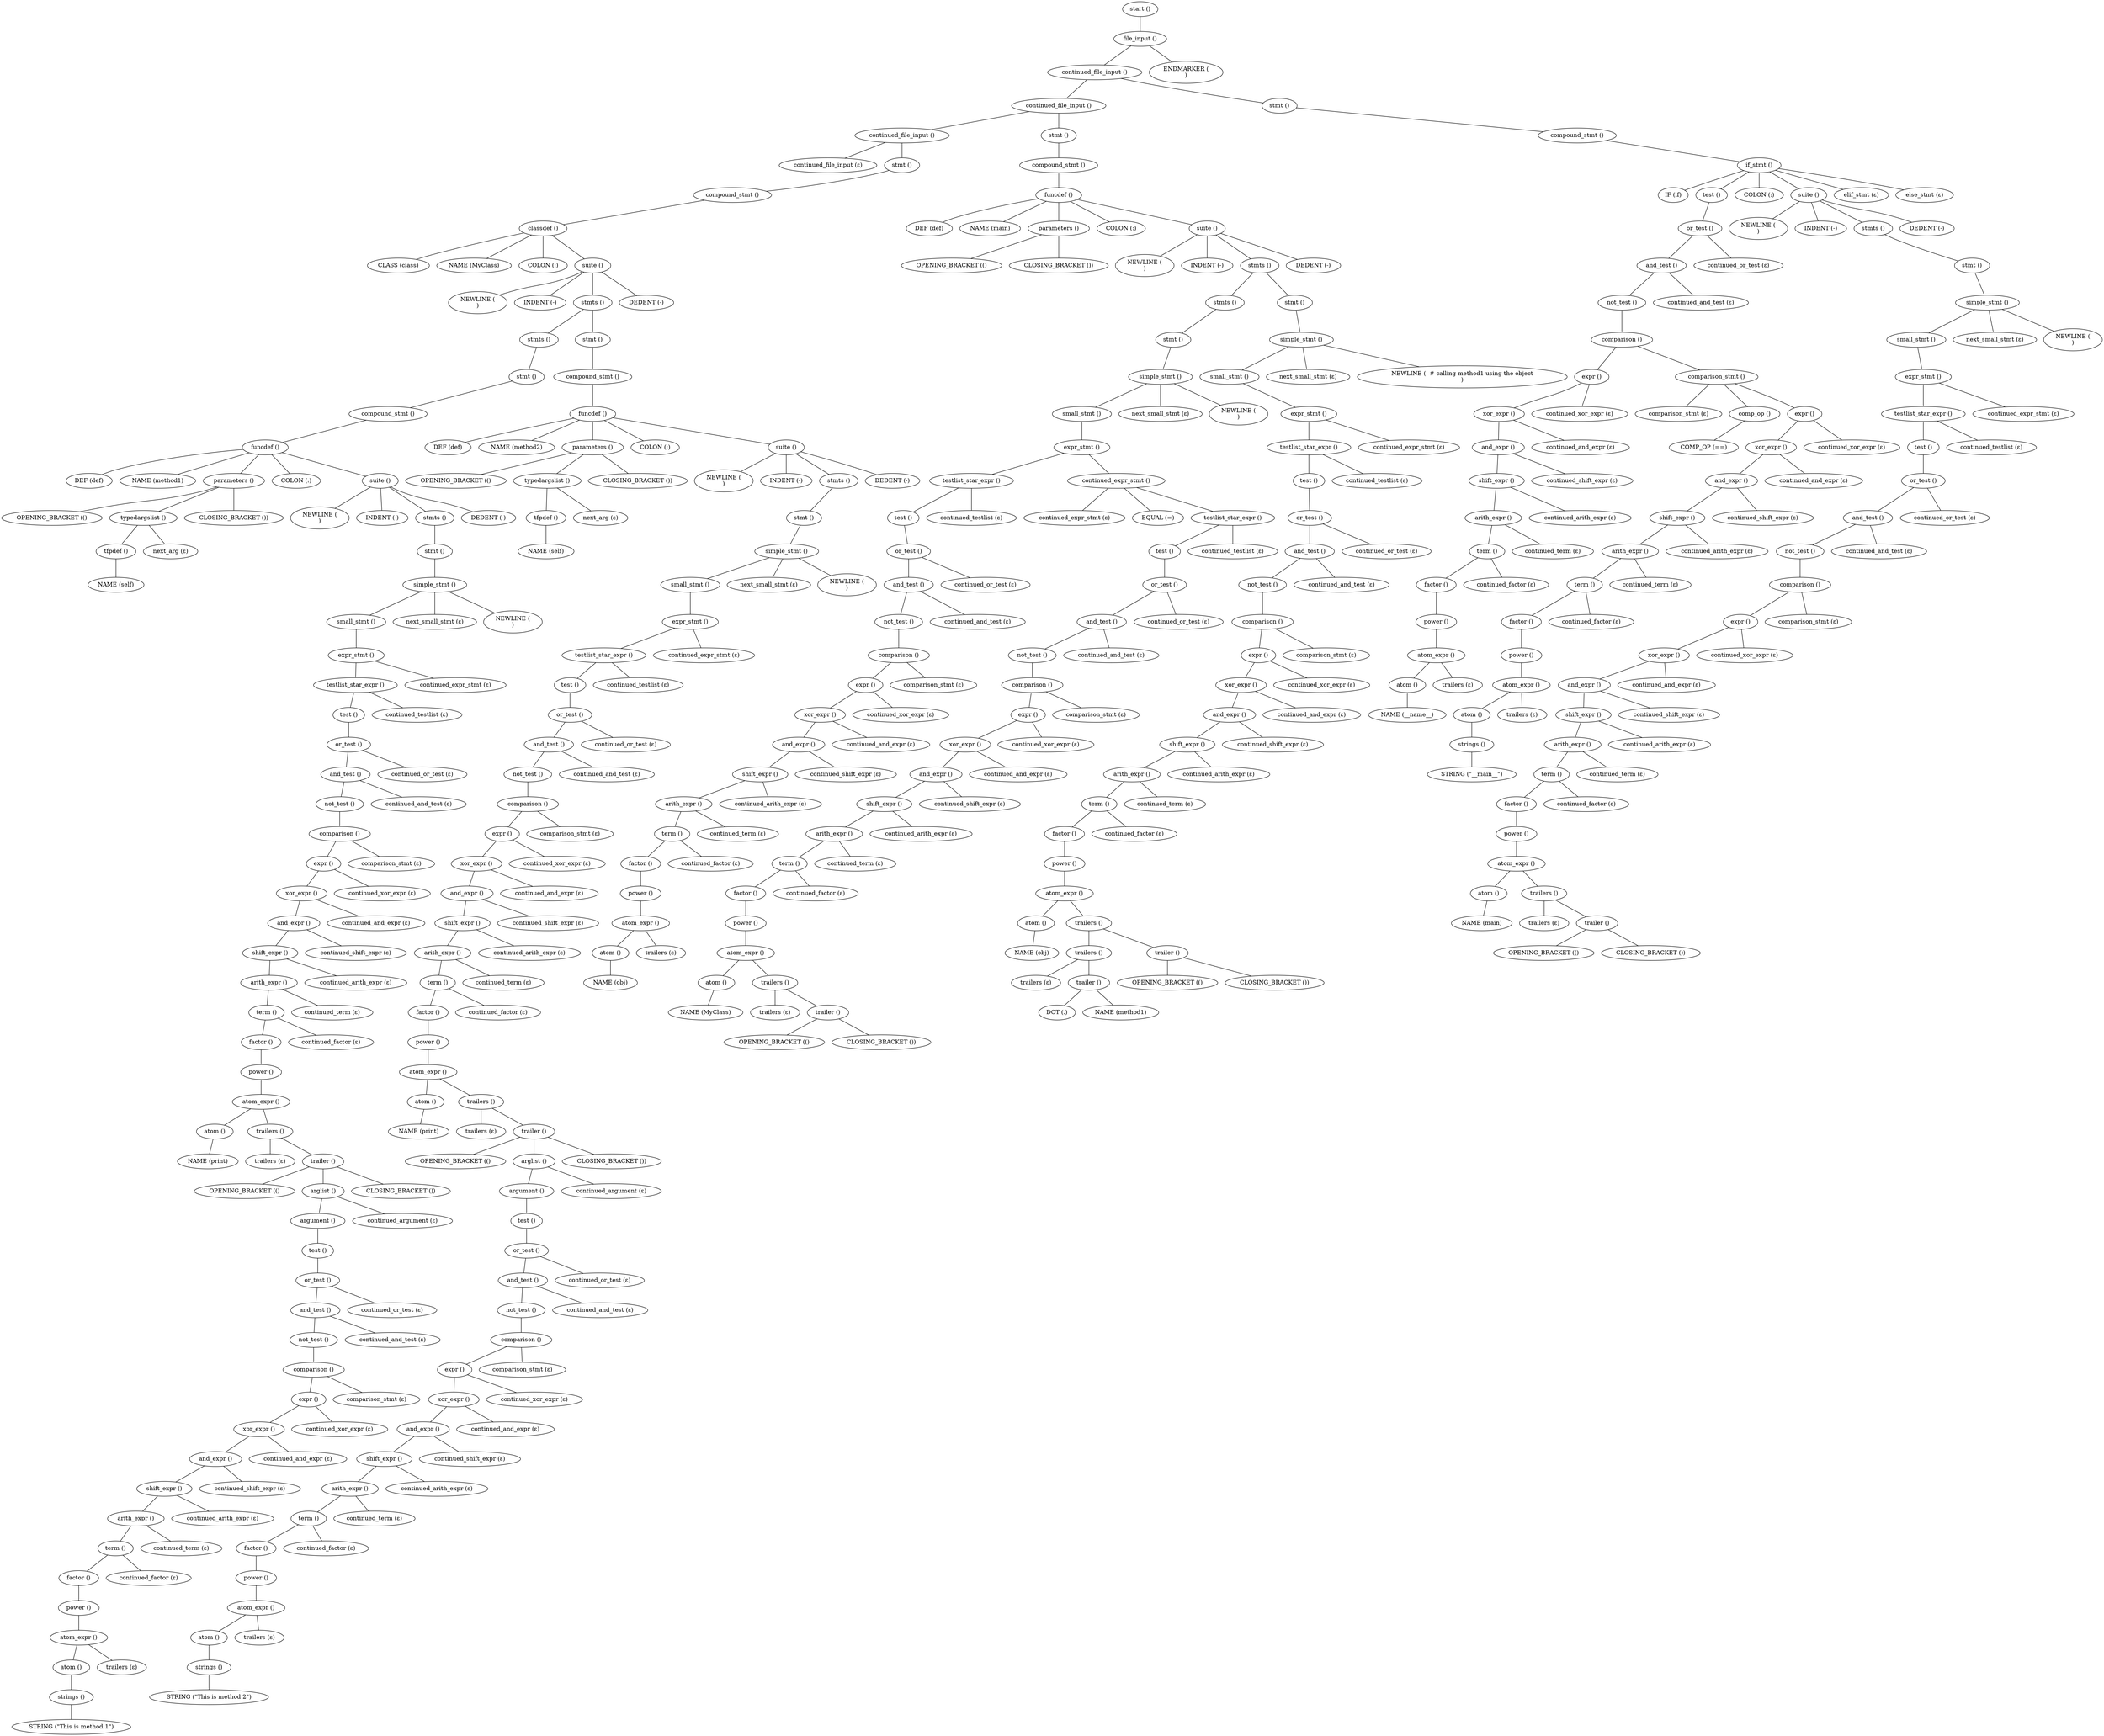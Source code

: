 Graph {
node1 [label="start ()"];
node2 [label="file_input ()"];
node3 [label="continued_file_input ()"];
node4 [label="continued_file_input ()"];
node5 [label="continued_file_input ()"];
node6 [label="continued_file_input (ε)"];
node7 [label="stmt ()"];
node8 [label="compound_stmt ()"];
node9 [label="classdef ()"];
node10 [label="CLASS (class)"];
node11 [label="NAME (MyClass)"];
node12 [label="COLON (:)"];
node13 [label="suite ()"];
node14 [label="NEWLINE (
)"];
node15 [label="INDENT (-)"];
node16 [label="stmts ()"];
node17 [label="stmts ()"];
node18 [label="stmt ()"];
node19 [label="compound_stmt ()"];
node20 [label="funcdef ()"];
node21 [label="DEF (def)"];
node22 [label="NAME (method1)"];
node23 [label="parameters ()"];
node24 [label="OPENING_BRACKET (()"];
node25 [label="typedargslist ()"];
node26 [label="tfpdef ()"];
node27 [label="NAME (self)"];
node28 [label="next_arg (ε)"];
node29 [label="CLOSING_BRACKET ())"];
node30 [label="COLON (:)"];
node31 [label="suite ()"];
node32 [label="NEWLINE (
)"];
node33 [label="INDENT (-)"];
node34 [label="stmts ()"];
node35 [label="stmt ()"];
node36 [label="simple_stmt ()"];
node37 [label="small_stmt ()"];
node38 [label="expr_stmt ()"];
node39 [label="testlist_star_expr ()"];
node40 [label="test ()"];
node41 [label="or_test ()"];
node42 [label="and_test ()"];
node43 [label="not_test ()"];
node44 [label="comparison ()"];
node45 [label="expr ()"];
node46 [label="xor_expr ()"];
node47 [label="and_expr ()"];
node48 [label="shift_expr ()"];
node49 [label="arith_expr ()"];
node50 [label="term ()"];
node51 [label="factor ()"];
node52 [label="power ()"];
node53 [label="atom_expr ()"];
node54 [label="atom ()"];
node55 [label="NAME (print)"];
node56 [label="trailers ()"];
node57 [label="trailers (ε)"];
node58 [label="trailer ()"];
node59 [label="OPENING_BRACKET (()"];
node60 [label="arglist ()"];
node61 [label="argument ()"];
node62 [label="test ()"];
node63 [label="or_test ()"];
node64 [label="and_test ()"];
node65 [label="not_test ()"];
node66 [label="comparison ()"];
node67 [label="expr ()"];
node68 [label="xor_expr ()"];
node69 [label="and_expr ()"];
node70 [label="shift_expr ()"];
node71 [label="arith_expr ()"];
node72 [label="term ()"];
node73 [label="factor ()"];
node74 [label="power ()"];
node75 [label="atom_expr ()"];
node76 [label="atom ()"];
node77 [label="strings ()"];
node78 [label="STRING (&quot;This is method 1&quot;)"];
node79 [label="trailers (ε)"];
node80 [label="continued_factor (ε)"];
node81 [label="continued_term (ε)"];
node82 [label="continued_arith_expr (ε)"];
node83 [label="continued_shift_expr (ε)"];
node84 [label="continued_and_expr (ε)"];
node85 [label="continued_xor_expr (ε)"];
node86 [label="comparison_stmt (ε)"];
node87 [label="continued_and_test (ε)"];
node88 [label="continued_or_test (ε)"];
node89 [label="continued_argument (ε)"];
node90 [label="CLOSING_BRACKET ())"];
node91 [label="continued_factor (ε)"];
node92 [label="continued_term (ε)"];
node93 [label="continued_arith_expr (ε)"];
node94 [label="continued_shift_expr (ε)"];
node95 [label="continued_and_expr (ε)"];
node96 [label="continued_xor_expr (ε)"];
node97 [label="comparison_stmt (ε)"];
node98 [label="continued_and_test (ε)"];
node99 [label="continued_or_test (ε)"];
node100 [label="continued_testlist (ε)"];
node101 [label="continued_expr_stmt (ε)"];
node102 [label="next_small_stmt (ε)"];
node103 [label="NEWLINE (
)"];
node104 [label="DEDENT (-)"];
node105 [label="stmt ()"];
node106 [label="compound_stmt ()"];
node107 [label="funcdef ()"];
node108 [label="DEF (def)"];
node109 [label="NAME (method2)"];
node110 [label="parameters ()"];
node111 [label="OPENING_BRACKET (()"];
node112 [label="typedargslist ()"];
node113 [label="tfpdef ()"];
node114 [label="NAME (self)"];
node115 [label="next_arg (ε)"];
node116 [label="CLOSING_BRACKET ())"];
node117 [label="COLON (:)"];
node118 [label="suite ()"];
node119 [label="NEWLINE (
)"];
node120 [label="INDENT (-)"];
node121 [label="stmts ()"];
node122 [label="stmt ()"];
node123 [label="simple_stmt ()"];
node124 [label="small_stmt ()"];
node125 [label="expr_stmt ()"];
node126 [label="testlist_star_expr ()"];
node127 [label="test ()"];
node128 [label="or_test ()"];
node129 [label="and_test ()"];
node130 [label="not_test ()"];
node131 [label="comparison ()"];
node132 [label="expr ()"];
node133 [label="xor_expr ()"];
node134 [label="and_expr ()"];
node135 [label="shift_expr ()"];
node136 [label="arith_expr ()"];
node137 [label="term ()"];
node138 [label="factor ()"];
node139 [label="power ()"];
node140 [label="atom_expr ()"];
node141 [label="atom ()"];
node142 [label="NAME (print)"];
node143 [label="trailers ()"];
node144 [label="trailers (ε)"];
node145 [label="trailer ()"];
node146 [label="OPENING_BRACKET (()"];
node147 [label="arglist ()"];
node148 [label="argument ()"];
node149 [label="test ()"];
node150 [label="or_test ()"];
node151 [label="and_test ()"];
node152 [label="not_test ()"];
node153 [label="comparison ()"];
node154 [label="expr ()"];
node155 [label="xor_expr ()"];
node156 [label="and_expr ()"];
node157 [label="shift_expr ()"];
node158 [label="arith_expr ()"];
node159 [label="term ()"];
node160 [label="factor ()"];
node161 [label="power ()"];
node162 [label="atom_expr ()"];
node163 [label="atom ()"];
node164 [label="strings ()"];
node165 [label="STRING (&quot;This is method 2&quot;)"];
node166 [label="trailers (ε)"];
node167 [label="continued_factor (ε)"];
node168 [label="continued_term (ε)"];
node169 [label="continued_arith_expr (ε)"];
node170 [label="continued_shift_expr (ε)"];
node171 [label="continued_and_expr (ε)"];
node172 [label="continued_xor_expr (ε)"];
node173 [label="comparison_stmt (ε)"];
node174 [label="continued_and_test (ε)"];
node175 [label="continued_or_test (ε)"];
node176 [label="continued_argument (ε)"];
node177 [label="CLOSING_BRACKET ())"];
node178 [label="continued_factor (ε)"];
node179 [label="continued_term (ε)"];
node180 [label="continued_arith_expr (ε)"];
node181 [label="continued_shift_expr (ε)"];
node182 [label="continued_and_expr (ε)"];
node183 [label="continued_xor_expr (ε)"];
node184 [label="comparison_stmt (ε)"];
node185 [label="continued_and_test (ε)"];
node186 [label="continued_or_test (ε)"];
node187 [label="continued_testlist (ε)"];
node188 [label="continued_expr_stmt (ε)"];
node189 [label="next_small_stmt (ε)"];
node190 [label="NEWLINE (
)"];
node191 [label="DEDENT (-)"];
node192 [label="DEDENT (-)"];
node193 [label="stmt ()"];
node194 [label="compound_stmt ()"];
node195 [label="funcdef ()"];
node196 [label="DEF (def)"];
node197 [label="NAME (main)"];
node198 [label="parameters ()"];
node199 [label="OPENING_BRACKET (()"];
node200 [label="CLOSING_BRACKET ())"];
node201 [label="COLON (:)"];
node202 [label="suite ()"];
node203 [label="NEWLINE (
)"];
node204 [label="INDENT (-)"];
node205 [label="stmts ()"];
node206 [label="stmts ()"];
node207 [label="stmt ()"];
node208 [label="simple_stmt ()"];
node209 [label="small_stmt ()"];
node210 [label="expr_stmt ()"];
node211 [label="testlist_star_expr ()"];
node212 [label="test ()"];
node213 [label="or_test ()"];
node214 [label="and_test ()"];
node215 [label="not_test ()"];
node216 [label="comparison ()"];
node217 [label="expr ()"];
node218 [label="xor_expr ()"];
node219 [label="and_expr ()"];
node220 [label="shift_expr ()"];
node221 [label="arith_expr ()"];
node222 [label="term ()"];
node223 [label="factor ()"];
node224 [label="power ()"];
node225 [label="atom_expr ()"];
node226 [label="atom ()"];
node227 [label="NAME (obj)"];
node228 [label="trailers (ε)"];
node229 [label="continued_factor (ε)"];
node230 [label="continued_term (ε)"];
node231 [label="continued_arith_expr (ε)"];
node232 [label="continued_shift_expr (ε)"];
node233 [label="continued_and_expr (ε)"];
node234 [label="continued_xor_expr (ε)"];
node235 [label="comparison_stmt (ε)"];
node236 [label="continued_and_test (ε)"];
node237 [label="continued_or_test (ε)"];
node238 [label="continued_testlist (ε)"];
node239 [label="continued_expr_stmt ()"];
node240 [label="continued_expr_stmt (ε)"];
node241 [label="EQUAL (=)"];
node242 [label="testlist_star_expr ()"];
node243 [label="test ()"];
node244 [label="or_test ()"];
node245 [label="and_test ()"];
node246 [label="not_test ()"];
node247 [label="comparison ()"];
node248 [label="expr ()"];
node249 [label="xor_expr ()"];
node250 [label="and_expr ()"];
node251 [label="shift_expr ()"];
node252 [label="arith_expr ()"];
node253 [label="term ()"];
node254 [label="factor ()"];
node255 [label="power ()"];
node256 [label="atom_expr ()"];
node257 [label="atom ()"];
node258 [label="NAME (MyClass)"];
node259 [label="trailers ()"];
node260 [label="trailers (ε)"];
node261 [label="trailer ()"];
node262 [label="OPENING_BRACKET (()"];
node263 [label="CLOSING_BRACKET ())"];
node264 [label="continued_factor (ε)"];
node265 [label="continued_term (ε)"];
node266 [label="continued_arith_expr (ε)"];
node267 [label="continued_shift_expr (ε)"];
node268 [label="continued_and_expr (ε)"];
node269 [label="continued_xor_expr (ε)"];
node270 [label="comparison_stmt (ε)"];
node271 [label="continued_and_test (ε)"];
node272 [label="continued_or_test (ε)"];
node273 [label="continued_testlist (ε)"];
node274 [label="next_small_stmt (ε)"];
node275 [label="NEWLINE (
)"];
node276 [label="stmt ()"];
node277 [label="simple_stmt ()"];
node278 [label="small_stmt ()"];
node279 [label="expr_stmt ()"];
node280 [label="testlist_star_expr ()"];
node281 [label="test ()"];
node282 [label="or_test ()"];
node283 [label="and_test ()"];
node284 [label="not_test ()"];
node285 [label="comparison ()"];
node286 [label="expr ()"];
node287 [label="xor_expr ()"];
node288 [label="and_expr ()"];
node289 [label="shift_expr ()"];
node290 [label="arith_expr ()"];
node291 [label="term ()"];
node292 [label="factor ()"];
node293 [label="power ()"];
node294 [label="atom_expr ()"];
node295 [label="atom ()"];
node296 [label="NAME (obj)"];
node297 [label="trailers ()"];
node298 [label="trailers ()"];
node299 [label="trailers (ε)"];
node300 [label="trailer ()"];
node301 [label="DOT (.)"];
node302 [label="NAME (method1)"];
node303 [label="trailer ()"];
node304 [label="OPENING_BRACKET (()"];
node305 [label="CLOSING_BRACKET ())"];
node306 [label="continued_factor (ε)"];
node307 [label="continued_term (ε)"];
node308 [label="continued_arith_expr (ε)"];
node309 [label="continued_shift_expr (ε)"];
node310 [label="continued_and_expr (ε)"];
node311 [label="continued_xor_expr (ε)"];
node312 [label="comparison_stmt (ε)"];
node313 [label="continued_and_test (ε)"];
node314 [label="continued_or_test (ε)"];
node315 [label="continued_testlist (ε)"];
node316 [label="continued_expr_stmt (ε)"];
node317 [label="next_small_stmt (ε)"];
node318 [label="NEWLINE (  # calling method1 using the object
)"];
node319 [label="DEDENT (-)"];
node320 [label="stmt ()"];
node321 [label="compound_stmt ()"];
node322 [label="if_stmt ()"];
node323 [label="IF (if)"];
node324 [label="test ()"];
node325 [label="or_test ()"];
node326 [label="and_test ()"];
node327 [label="not_test ()"];
node328 [label="comparison ()"];
node329 [label="expr ()"];
node330 [label="xor_expr ()"];
node331 [label="and_expr ()"];
node332 [label="shift_expr ()"];
node333 [label="arith_expr ()"];
node334 [label="term ()"];
node335 [label="factor ()"];
node336 [label="power ()"];
node337 [label="atom_expr ()"];
node338 [label="atom ()"];
node339 [label="NAME (__name__)"];
node340 [label="trailers (ε)"];
node341 [label="continued_factor (ε)"];
node342 [label="continued_term (ε)"];
node343 [label="continued_arith_expr (ε)"];
node344 [label="continued_shift_expr (ε)"];
node345 [label="continued_and_expr (ε)"];
node346 [label="continued_xor_expr (ε)"];
node347 [label="comparison_stmt ()"];
node348 [label="comparison_stmt (ε)"];
node349 [label="comp_op ()"];
node350 [label="COMP_OP (==)"];
node351 [label="expr ()"];
node352 [label="xor_expr ()"];
node353 [label="and_expr ()"];
node354 [label="shift_expr ()"];
node355 [label="arith_expr ()"];
node356 [label="term ()"];
node357 [label="factor ()"];
node358 [label="power ()"];
node359 [label="atom_expr ()"];
node360 [label="atom ()"];
node361 [label="strings ()"];
node362 [label="STRING (&quot;__main__&quot;)"];
node363 [label="trailers (ε)"];
node364 [label="continued_factor (ε)"];
node365 [label="continued_term (ε)"];
node366 [label="continued_arith_expr (ε)"];
node367 [label="continued_shift_expr (ε)"];
node368 [label="continued_and_expr (ε)"];
node369 [label="continued_xor_expr (ε)"];
node370 [label="continued_and_test (ε)"];
node371 [label="continued_or_test (ε)"];
node372 [label="COLON (:)"];
node373 [label="suite ()"];
node374 [label="NEWLINE (
)"];
node375 [label="INDENT (-)"];
node376 [label="stmts ()"];
node377 [label="stmt ()"];
node378 [label="simple_stmt ()"];
node379 [label="small_stmt ()"];
node380 [label="expr_stmt ()"];
node381 [label="testlist_star_expr ()"];
node382 [label="test ()"];
node383 [label="or_test ()"];
node384 [label="and_test ()"];
node385 [label="not_test ()"];
node386 [label="comparison ()"];
node387 [label="expr ()"];
node388 [label="xor_expr ()"];
node389 [label="and_expr ()"];
node390 [label="shift_expr ()"];
node391 [label="arith_expr ()"];
node392 [label="term ()"];
node393 [label="factor ()"];
node394 [label="power ()"];
node395 [label="atom_expr ()"];
node396 [label="atom ()"];
node397 [label="NAME (main)"];
node398 [label="trailers ()"];
node399 [label="trailers (ε)"];
node400 [label="trailer ()"];
node401 [label="OPENING_BRACKET (()"];
node402 [label="CLOSING_BRACKET ())"];
node403 [label="continued_factor (ε)"];
node404 [label="continued_term (ε)"];
node405 [label="continued_arith_expr (ε)"];
node406 [label="continued_shift_expr (ε)"];
node407 [label="continued_and_expr (ε)"];
node408 [label="continued_xor_expr (ε)"];
node409 [label="comparison_stmt (ε)"];
node410 [label="continued_and_test (ε)"];
node411 [label="continued_or_test (ε)"];
node412 [label="continued_testlist (ε)"];
node413 [label="continued_expr_stmt (ε)"];
node414 [label="next_small_stmt (ε)"];
node415 [label="NEWLINE (
)"];
node416 [label="DEDENT (-)"];
node417 [label="elif_stmt (ε)"];
node418 [label="else_stmt (ε)"];
node419 [label="ENDMARKER (
)"];

node1 -- node2;
node2 -- node3;
node3 -- node4;
node4 -- node5;
node5 -- node6;
node5 -- node7;
node7 -- node8;
node8 -- node9;
node9 -- node10;
node9 -- node11;
node9 -- node12;
node9 -- node13;
node13 -- node14;
node13 -- node15;
node13 -- node16;
node16 -- node17;
node17 -- node18;
node18 -- node19;
node19 -- node20;
node20 -- node21;
node20 -- node22;
node20 -- node23;
node23 -- node24;
node23 -- node25;
node25 -- node26;
node26 -- node27;
node25 -- node28;
node23 -- node29;
node20 -- node30;
node20 -- node31;
node31 -- node32;
node31 -- node33;
node31 -- node34;
node34 -- node35;
node35 -- node36;
node36 -- node37;
node37 -- node38;
node38 -- node39;
node39 -- node40;
node40 -- node41;
node41 -- node42;
node42 -- node43;
node43 -- node44;
node44 -- node45;
node45 -- node46;
node46 -- node47;
node47 -- node48;
node48 -- node49;
node49 -- node50;
node50 -- node51;
node51 -- node52;
node52 -- node53;
node53 -- node54;
node54 -- node55;
node53 -- node56;
node56 -- node57;
node56 -- node58;
node58 -- node59;
node58 -- node60;
node60 -- node61;
node61 -- node62;
node62 -- node63;
node63 -- node64;
node64 -- node65;
node65 -- node66;
node66 -- node67;
node67 -- node68;
node68 -- node69;
node69 -- node70;
node70 -- node71;
node71 -- node72;
node72 -- node73;
node73 -- node74;
node74 -- node75;
node75 -- node76;
node76 -- node77;
node77 -- node78;
node75 -- node79;
node72 -- node80;
node71 -- node81;
node70 -- node82;
node69 -- node83;
node68 -- node84;
node67 -- node85;
node66 -- node86;
node64 -- node87;
node63 -- node88;
node60 -- node89;
node58 -- node90;
node50 -- node91;
node49 -- node92;
node48 -- node93;
node47 -- node94;
node46 -- node95;
node45 -- node96;
node44 -- node97;
node42 -- node98;
node41 -- node99;
node39 -- node100;
node38 -- node101;
node36 -- node102;
node36 -- node103;
node31 -- node104;
node16 -- node105;
node105 -- node106;
node106 -- node107;
node107 -- node108;
node107 -- node109;
node107 -- node110;
node110 -- node111;
node110 -- node112;
node112 -- node113;
node113 -- node114;
node112 -- node115;
node110 -- node116;
node107 -- node117;
node107 -- node118;
node118 -- node119;
node118 -- node120;
node118 -- node121;
node121 -- node122;
node122 -- node123;
node123 -- node124;
node124 -- node125;
node125 -- node126;
node126 -- node127;
node127 -- node128;
node128 -- node129;
node129 -- node130;
node130 -- node131;
node131 -- node132;
node132 -- node133;
node133 -- node134;
node134 -- node135;
node135 -- node136;
node136 -- node137;
node137 -- node138;
node138 -- node139;
node139 -- node140;
node140 -- node141;
node141 -- node142;
node140 -- node143;
node143 -- node144;
node143 -- node145;
node145 -- node146;
node145 -- node147;
node147 -- node148;
node148 -- node149;
node149 -- node150;
node150 -- node151;
node151 -- node152;
node152 -- node153;
node153 -- node154;
node154 -- node155;
node155 -- node156;
node156 -- node157;
node157 -- node158;
node158 -- node159;
node159 -- node160;
node160 -- node161;
node161 -- node162;
node162 -- node163;
node163 -- node164;
node164 -- node165;
node162 -- node166;
node159 -- node167;
node158 -- node168;
node157 -- node169;
node156 -- node170;
node155 -- node171;
node154 -- node172;
node153 -- node173;
node151 -- node174;
node150 -- node175;
node147 -- node176;
node145 -- node177;
node137 -- node178;
node136 -- node179;
node135 -- node180;
node134 -- node181;
node133 -- node182;
node132 -- node183;
node131 -- node184;
node129 -- node185;
node128 -- node186;
node126 -- node187;
node125 -- node188;
node123 -- node189;
node123 -- node190;
node118 -- node191;
node13 -- node192;
node4 -- node193;
node193 -- node194;
node194 -- node195;
node195 -- node196;
node195 -- node197;
node195 -- node198;
node198 -- node199;
node198 -- node200;
node195 -- node201;
node195 -- node202;
node202 -- node203;
node202 -- node204;
node202 -- node205;
node205 -- node206;
node206 -- node207;
node207 -- node208;
node208 -- node209;
node209 -- node210;
node210 -- node211;
node211 -- node212;
node212 -- node213;
node213 -- node214;
node214 -- node215;
node215 -- node216;
node216 -- node217;
node217 -- node218;
node218 -- node219;
node219 -- node220;
node220 -- node221;
node221 -- node222;
node222 -- node223;
node223 -- node224;
node224 -- node225;
node225 -- node226;
node226 -- node227;
node225 -- node228;
node222 -- node229;
node221 -- node230;
node220 -- node231;
node219 -- node232;
node218 -- node233;
node217 -- node234;
node216 -- node235;
node214 -- node236;
node213 -- node237;
node211 -- node238;
node210 -- node239;
node239 -- node240;
node239 -- node241;
node239 -- node242;
node242 -- node243;
node243 -- node244;
node244 -- node245;
node245 -- node246;
node246 -- node247;
node247 -- node248;
node248 -- node249;
node249 -- node250;
node250 -- node251;
node251 -- node252;
node252 -- node253;
node253 -- node254;
node254 -- node255;
node255 -- node256;
node256 -- node257;
node257 -- node258;
node256 -- node259;
node259 -- node260;
node259 -- node261;
node261 -- node262;
node261 -- node263;
node253 -- node264;
node252 -- node265;
node251 -- node266;
node250 -- node267;
node249 -- node268;
node248 -- node269;
node247 -- node270;
node245 -- node271;
node244 -- node272;
node242 -- node273;
node208 -- node274;
node208 -- node275;
node205 -- node276;
node276 -- node277;
node277 -- node278;
node278 -- node279;
node279 -- node280;
node280 -- node281;
node281 -- node282;
node282 -- node283;
node283 -- node284;
node284 -- node285;
node285 -- node286;
node286 -- node287;
node287 -- node288;
node288 -- node289;
node289 -- node290;
node290 -- node291;
node291 -- node292;
node292 -- node293;
node293 -- node294;
node294 -- node295;
node295 -- node296;
node294 -- node297;
node297 -- node298;
node298 -- node299;
node298 -- node300;
node300 -- node301;
node300 -- node302;
node297 -- node303;
node303 -- node304;
node303 -- node305;
node291 -- node306;
node290 -- node307;
node289 -- node308;
node288 -- node309;
node287 -- node310;
node286 -- node311;
node285 -- node312;
node283 -- node313;
node282 -- node314;
node280 -- node315;
node279 -- node316;
node277 -- node317;
node277 -- node318;
node202 -- node319;
node3 -- node320;
node320 -- node321;
node321 -- node322;
node322 -- node323;
node322 -- node324;
node324 -- node325;
node325 -- node326;
node326 -- node327;
node327 -- node328;
node328 -- node329;
node329 -- node330;
node330 -- node331;
node331 -- node332;
node332 -- node333;
node333 -- node334;
node334 -- node335;
node335 -- node336;
node336 -- node337;
node337 -- node338;
node338 -- node339;
node337 -- node340;
node334 -- node341;
node333 -- node342;
node332 -- node343;
node331 -- node344;
node330 -- node345;
node329 -- node346;
node328 -- node347;
node347 -- node348;
node347 -- node349;
node349 -- node350;
node347 -- node351;
node351 -- node352;
node352 -- node353;
node353 -- node354;
node354 -- node355;
node355 -- node356;
node356 -- node357;
node357 -- node358;
node358 -- node359;
node359 -- node360;
node360 -- node361;
node361 -- node362;
node359 -- node363;
node356 -- node364;
node355 -- node365;
node354 -- node366;
node353 -- node367;
node352 -- node368;
node351 -- node369;
node326 -- node370;
node325 -- node371;
node322 -- node372;
node322 -- node373;
node373 -- node374;
node373 -- node375;
node373 -- node376;
node376 -- node377;
node377 -- node378;
node378 -- node379;
node379 -- node380;
node380 -- node381;
node381 -- node382;
node382 -- node383;
node383 -- node384;
node384 -- node385;
node385 -- node386;
node386 -- node387;
node387 -- node388;
node388 -- node389;
node389 -- node390;
node390 -- node391;
node391 -- node392;
node392 -- node393;
node393 -- node394;
node394 -- node395;
node395 -- node396;
node396 -- node397;
node395 -- node398;
node398 -- node399;
node398 -- node400;
node400 -- node401;
node400 -- node402;
node392 -- node403;
node391 -- node404;
node390 -- node405;
node389 -- node406;
node388 -- node407;
node387 -- node408;
node386 -- node409;
node384 -- node410;
node383 -- node411;
node381 -- node412;
node380 -- node413;
node378 -- node414;
node378 -- node415;
node373 -- node416;
node322 -- node417;
node322 -- node418;
node2 -- node419;

}
